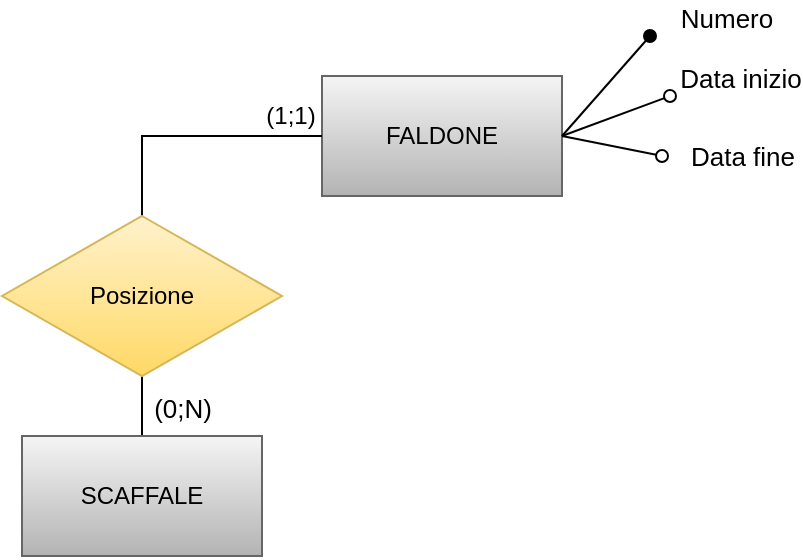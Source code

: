 <mxfile version="15.7.3" type="device"><diagram id="1BW93NViBd4w9bgErsEP" name="Pagina-1"><mxGraphModel dx="946" dy="626" grid="1" gridSize="10" guides="1" tooltips="1" connect="1" arrows="1" fold="1" page="1" pageScale="1" pageWidth="827" pageHeight="1169" math="0" shadow="0"><root><mxCell id="0"/><mxCell id="1" parent="0"/><mxCell id="bzx_zN1ojxcvouRqw9X9-1" value="FALDONE" style="rounded=0;whiteSpace=wrap;html=1;fillColor=#f5f5f5;gradientColor=#b3b3b3;strokeColor=#666666;" parent="1" vertex="1"><mxGeometry x="360" y="250" width="120" height="60" as="geometry"/></mxCell><mxCell id="bzx_zN1ojxcvouRqw9X9-2" value="" style="endArrow=oval;html=1;rounded=0;endFill=1;" parent="1" edge="1"><mxGeometry width="50" height="50" relative="1" as="geometry"><mxPoint x="480" y="280" as="sourcePoint"/><mxPoint x="524" y="230" as="targetPoint"/></mxGeometry></mxCell><mxCell id="bzx_zN1ojxcvouRqw9X9-3" value="Numero" style="edgeLabel;html=1;align=center;verticalAlign=middle;resizable=0;points=[];fontSize=13;" parent="bzx_zN1ojxcvouRqw9X9-2" vertex="1" connectable="0"><mxGeometry x="0.46" y="-1" relative="1" as="geometry"><mxPoint x="49" y="-24" as="offset"/></mxGeometry></mxCell><mxCell id="bzx_zN1ojxcvouRqw9X9-5" value="" style="endArrow=oval;html=1;rounded=0;endFill=0;" parent="1" edge="1"><mxGeometry width="50" height="50" relative="1" as="geometry"><mxPoint x="480" y="280" as="sourcePoint"/><mxPoint x="534" y="260" as="targetPoint"/></mxGeometry></mxCell><mxCell id="bzx_zN1ojxcvouRqw9X9-6" value="Data inizio" style="edgeLabel;html=1;align=center;verticalAlign=middle;resizable=0;points=[];fontSize=13;" parent="bzx_zN1ojxcvouRqw9X9-5" vertex="1" connectable="0"><mxGeometry x="0.46" y="-1" relative="1" as="geometry"><mxPoint x="49" y="-16" as="offset"/></mxGeometry></mxCell><mxCell id="bzx_zN1ojxcvouRqw9X9-8" value="" style="endArrow=oval;html=1;rounded=0;endFill=0;" parent="1" edge="1"><mxGeometry width="50" height="50" relative="1" as="geometry"><mxPoint x="480" y="280" as="sourcePoint"/><mxPoint x="530" y="290" as="targetPoint"/></mxGeometry></mxCell><mxCell id="bzx_zN1ojxcvouRqw9X9-9" value="Data fine" style="edgeLabel;html=1;align=center;verticalAlign=middle;resizable=0;points=[];fontSize=13;" parent="bzx_zN1ojxcvouRqw9X9-8" vertex="1" connectable="0"><mxGeometry x="0.46" y="-1" relative="1" as="geometry"><mxPoint x="54" y="2" as="offset"/></mxGeometry></mxCell><mxCell id="Ae48hSwFlpa3NqhOvGj5-1" value="" style="edgeStyle=orthogonalEdgeStyle;rounded=0;orthogonalLoop=1;jettySize=auto;html=1;startArrow=none;startFill=0;endArrow=none;endFill=0;entryX=0;entryY=0.5;entryDx=0;entryDy=0;" edge="1" parent="1" source="Ae48hSwFlpa3NqhOvGj5-5" target="bzx_zN1ojxcvouRqw9X9-1"><mxGeometry relative="1" as="geometry"><mxPoint x="354" y="280" as="targetPoint"/><Array as="points"><mxPoint x="270" y="280"/></Array></mxGeometry></mxCell><mxCell id="Ae48hSwFlpa3NqhOvGj5-2" value="(1;1)" style="edgeLabel;html=1;align=center;verticalAlign=middle;resizable=0;points=[];fontSize=12;" vertex="1" connectable="0" parent="Ae48hSwFlpa3NqhOvGj5-1"><mxGeometry x="0.097" relative="1" as="geometry"><mxPoint x="42" y="-10" as="offset"/></mxGeometry></mxCell><mxCell id="Ae48hSwFlpa3NqhOvGj5-3" value="" style="edgeStyle=orthogonalEdgeStyle;rounded=0;orthogonalLoop=1;jettySize=auto;html=1;startArrow=none;startFill=0;endArrow=none;endFill=0;" edge="1" parent="1" source="Ae48hSwFlpa3NqhOvGj5-5" target="Ae48hSwFlpa3NqhOvGj5-6"><mxGeometry relative="1" as="geometry"/></mxCell><mxCell id="Ae48hSwFlpa3NqhOvGj5-4" value="&lt;font style=&quot;font-size: 13px&quot;&gt;(0;N)&lt;/font&gt;" style="edgeLabel;html=1;align=center;verticalAlign=middle;resizable=0;points=[];fontSize=12;" vertex="1" connectable="0" parent="Ae48hSwFlpa3NqhOvGj5-3"><mxGeometry x="0.44" y="-1" relative="1" as="geometry"><mxPoint x="21" as="offset"/></mxGeometry></mxCell><mxCell id="Ae48hSwFlpa3NqhOvGj5-5" value="Posizione" style="rhombus;whiteSpace=wrap;html=1;fillColor=#fff2cc;gradientColor=#ffd966;strokeColor=#d6b656;" vertex="1" parent="1"><mxGeometry x="200" y="320" width="140" height="80" as="geometry"/></mxCell><mxCell id="Ae48hSwFlpa3NqhOvGj5-6" value="SCAFFALE" style="whiteSpace=wrap;html=1;fillColor=#f5f5f5;gradientColor=#b3b3b3;strokeColor=#666666;" vertex="1" parent="1"><mxGeometry x="210" y="430" width="120" height="60" as="geometry"/></mxCell></root></mxGraphModel></diagram></mxfile>